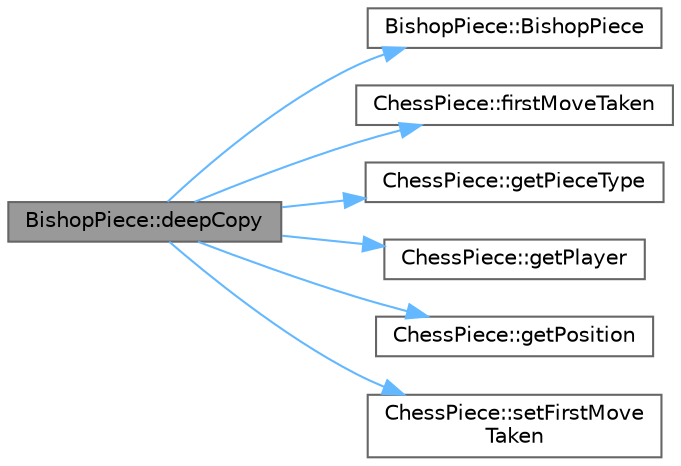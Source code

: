 digraph "BishopPiece::deepCopy"
{
 // LATEX_PDF_SIZE
  bgcolor="transparent";
  edge [fontname=Helvetica,fontsize=10,labelfontname=Helvetica,labelfontsize=10];
  node [fontname=Helvetica,fontsize=10,shape=box,height=0.2,width=0.4];
  rankdir="LR";
  Node1 [id="Node000001",label="BishopPiece::deepCopy",height=0.2,width=0.4,color="gray40", fillcolor="grey60", style="filled", fontcolor="black",tooltip="Creates a deep copy of the bishop piece."];
  Node1 -> Node2 [id="edge7_Node000001_Node000002",color="steelblue1",style="solid",tooltip=" "];
  Node2 [id="Node000002",label="BishopPiece::BishopPiece",height=0.2,width=0.4,color="grey40", fillcolor="white", style="filled",URL="$class_bishop_piece.html#a5f92bf4d34dbad96784e75475393d66e",tooltip="Constructor for BishopPiece."];
  Node1 -> Node3 [id="edge8_Node000001_Node000003",color="steelblue1",style="solid",tooltip=" "];
  Node3 [id="Node000003",label="ChessPiece::firstMoveTaken",height=0.2,width=0.4,color="grey40", fillcolor="white", style="filled",URL="$class_chess_piece.html#a7dd2c8580a749a8cac1b13a0d1b32e1e",tooltip="Checks whether the first move has been taken."];
  Node1 -> Node4 [id="edge9_Node000001_Node000004",color="steelblue1",style="solid",tooltip=" "];
  Node4 [id="Node000004",label="ChessPiece::getPieceType",height=0.2,width=0.4,color="grey40", fillcolor="white", style="filled",URL="$class_chess_piece.html#a334618388830072f1f7775a1adf510a8",tooltip="Gets the type of the chess piece."];
  Node1 -> Node5 [id="edge10_Node000001_Node000005",color="steelblue1",style="solid",tooltip=" "];
  Node5 [id="Node000005",label="ChessPiece::getPlayer",height=0.2,width=0.4,color="grey40", fillcolor="white", style="filled",URL="$class_chess_piece.html#aa449c4e3dd08c3f3aa08309a6bf59062",tooltip="Gets the player to whom the chess piece belongs."];
  Node1 -> Node6 [id="edge11_Node000001_Node000006",color="steelblue1",style="solid",tooltip=" "];
  Node6 [id="Node000006",label="ChessPiece::getPosition",height=0.2,width=0.4,color="grey40", fillcolor="white", style="filled",URL="$class_chess_piece.html#a0d288a080fad78ca88a3cbef84566dcb",tooltip="Gets the current position of the chess piece on the chessboard."];
  Node1 -> Node7 [id="edge12_Node000001_Node000007",color="steelblue1",style="solid",tooltip=" "];
  Node7 [id="Node000007",label="ChessPiece::setFirstMove\lTaken",height=0.2,width=0.4,color="grey40", fillcolor="white", style="filled",URL="$class_chess_piece.html#ab57c93bf1710ae5aa0e0c314deb11ee1",tooltip="Sets the flag indicating that the first move has been taken."];
}
